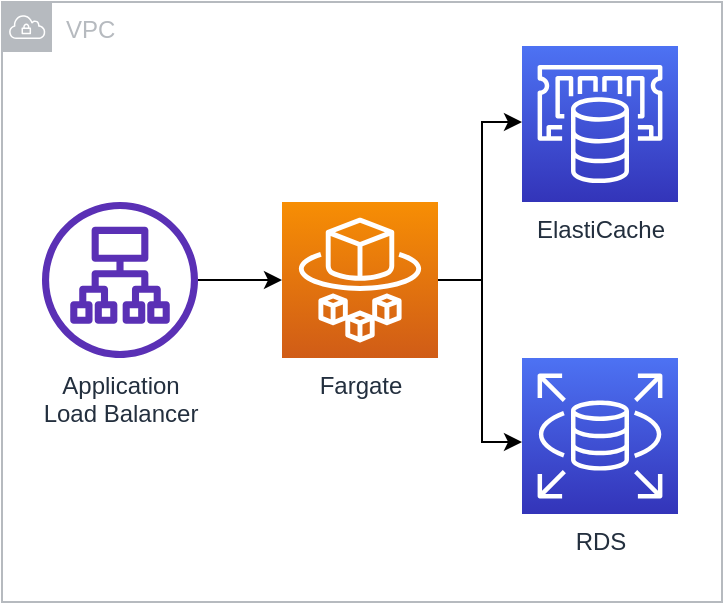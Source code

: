 <mxfile version="13.9.9" type="device"><diagram id="4bZoRWsX2I0n4v76YvmD" name="Page-1"><mxGraphModel dx="1566" dy="1059" grid="1" gridSize="10" guides="1" tooltips="1" connect="1" arrows="1" fold="1" page="1" pageScale="1" pageWidth="1600" pageHeight="1200" math="0" shadow="0"><root><mxCell id="0"/><mxCell id="1" parent="0"/><mxCell id="LH6h_j-HHKrTJHBENqtN-1" value="VPC" style="outlineConnect=0;gradientColor=none;html=1;whiteSpace=wrap;fontSize=12;fontStyle=0;shape=mxgraph.aws4.group;grIcon=mxgraph.aws4.group_vpc;strokeColor=#B6BABF;fillColor=none;verticalAlign=top;align=left;spacingLeft=30;fontColor=#B6BABF;dashed=0;" parent="1" vertex="1"><mxGeometry x="540" y="260" width="360" height="300" as="geometry"/></mxCell><mxCell id="LH6h_j-HHKrTJHBENqtN-4" style="edgeStyle=orthogonalEdgeStyle;rounded=0;orthogonalLoop=1;jettySize=auto;html=1;" parent="1" source="LH6h_j-HHKrTJHBENqtN-2" target="LH6h_j-HHKrTJHBENqtN-3" edge="1"><mxGeometry relative="1" as="geometry"><Array as="points"><mxPoint x="780" y="399"/><mxPoint x="780" y="480"/></Array></mxGeometry></mxCell><mxCell id="LH6h_j-HHKrTJHBENqtN-6" style="edgeStyle=orthogonalEdgeStyle;rounded=0;orthogonalLoop=1;jettySize=auto;html=1;" parent="1" source="LH6h_j-HHKrTJHBENqtN-2" target="LH6h_j-HHKrTJHBENqtN-5" edge="1"><mxGeometry relative="1" as="geometry"><Array as="points"><mxPoint x="780" y="399"/><mxPoint x="780" y="320"/></Array></mxGeometry></mxCell><mxCell id="LH6h_j-HHKrTJHBENqtN-2" value="Fargate" style="outlineConnect=0;fontColor=#232F3E;gradientColor=#F78E04;gradientDirection=north;fillColor=#D05C17;strokeColor=#ffffff;dashed=0;verticalLabelPosition=bottom;verticalAlign=top;align=center;html=1;fontSize=12;fontStyle=0;aspect=fixed;shape=mxgraph.aws4.resourceIcon;resIcon=mxgraph.aws4.fargate;" parent="1" vertex="1"><mxGeometry x="680" y="360" width="78" height="78" as="geometry"/></mxCell><mxCell id="LH6h_j-HHKrTJHBENqtN-3" value="RDS" style="outlineConnect=0;fontColor=#232F3E;gradientColor=#4D72F3;gradientDirection=north;fillColor=#3334B9;strokeColor=#ffffff;dashed=0;verticalLabelPosition=bottom;verticalAlign=top;align=center;html=1;fontSize=12;fontStyle=0;aspect=fixed;shape=mxgraph.aws4.resourceIcon;resIcon=mxgraph.aws4.rds;" parent="1" vertex="1"><mxGeometry x="800" y="438" width="78" height="78" as="geometry"/></mxCell><mxCell id="LH6h_j-HHKrTJHBENqtN-5" value="ElastiCache" style="outlineConnect=0;fontColor=#232F3E;gradientColor=#4D72F3;gradientDirection=north;fillColor=#3334B9;strokeColor=#ffffff;dashed=0;verticalLabelPosition=bottom;verticalAlign=top;align=center;html=1;fontSize=12;fontStyle=0;aspect=fixed;shape=mxgraph.aws4.resourceIcon;resIcon=mxgraph.aws4.elasticache;" parent="1" vertex="1"><mxGeometry x="800" y="282" width="78" height="78" as="geometry"/></mxCell><mxCell id="LH6h_j-HHKrTJHBENqtN-9" style="edgeStyle=orthogonalEdgeStyle;rounded=0;orthogonalLoop=1;jettySize=auto;html=1;" parent="1" source="LH6h_j-HHKrTJHBENqtN-8" target="LH6h_j-HHKrTJHBENqtN-2" edge="1"><mxGeometry relative="1" as="geometry"/></mxCell><mxCell id="LH6h_j-HHKrTJHBENqtN-8" value="Application&lt;br&gt;Load Balancer" style="outlineConnect=0;fontColor=#232F3E;gradientColor=none;fillColor=#5A30B5;strokeColor=none;dashed=0;verticalLabelPosition=bottom;verticalAlign=top;align=center;html=1;fontSize=12;fontStyle=0;aspect=fixed;pointerEvents=1;shape=mxgraph.aws4.application_load_balancer;" parent="1" vertex="1"><mxGeometry x="560" y="360" width="78" height="78" as="geometry"/></mxCell></root></mxGraphModel></diagram></mxfile>